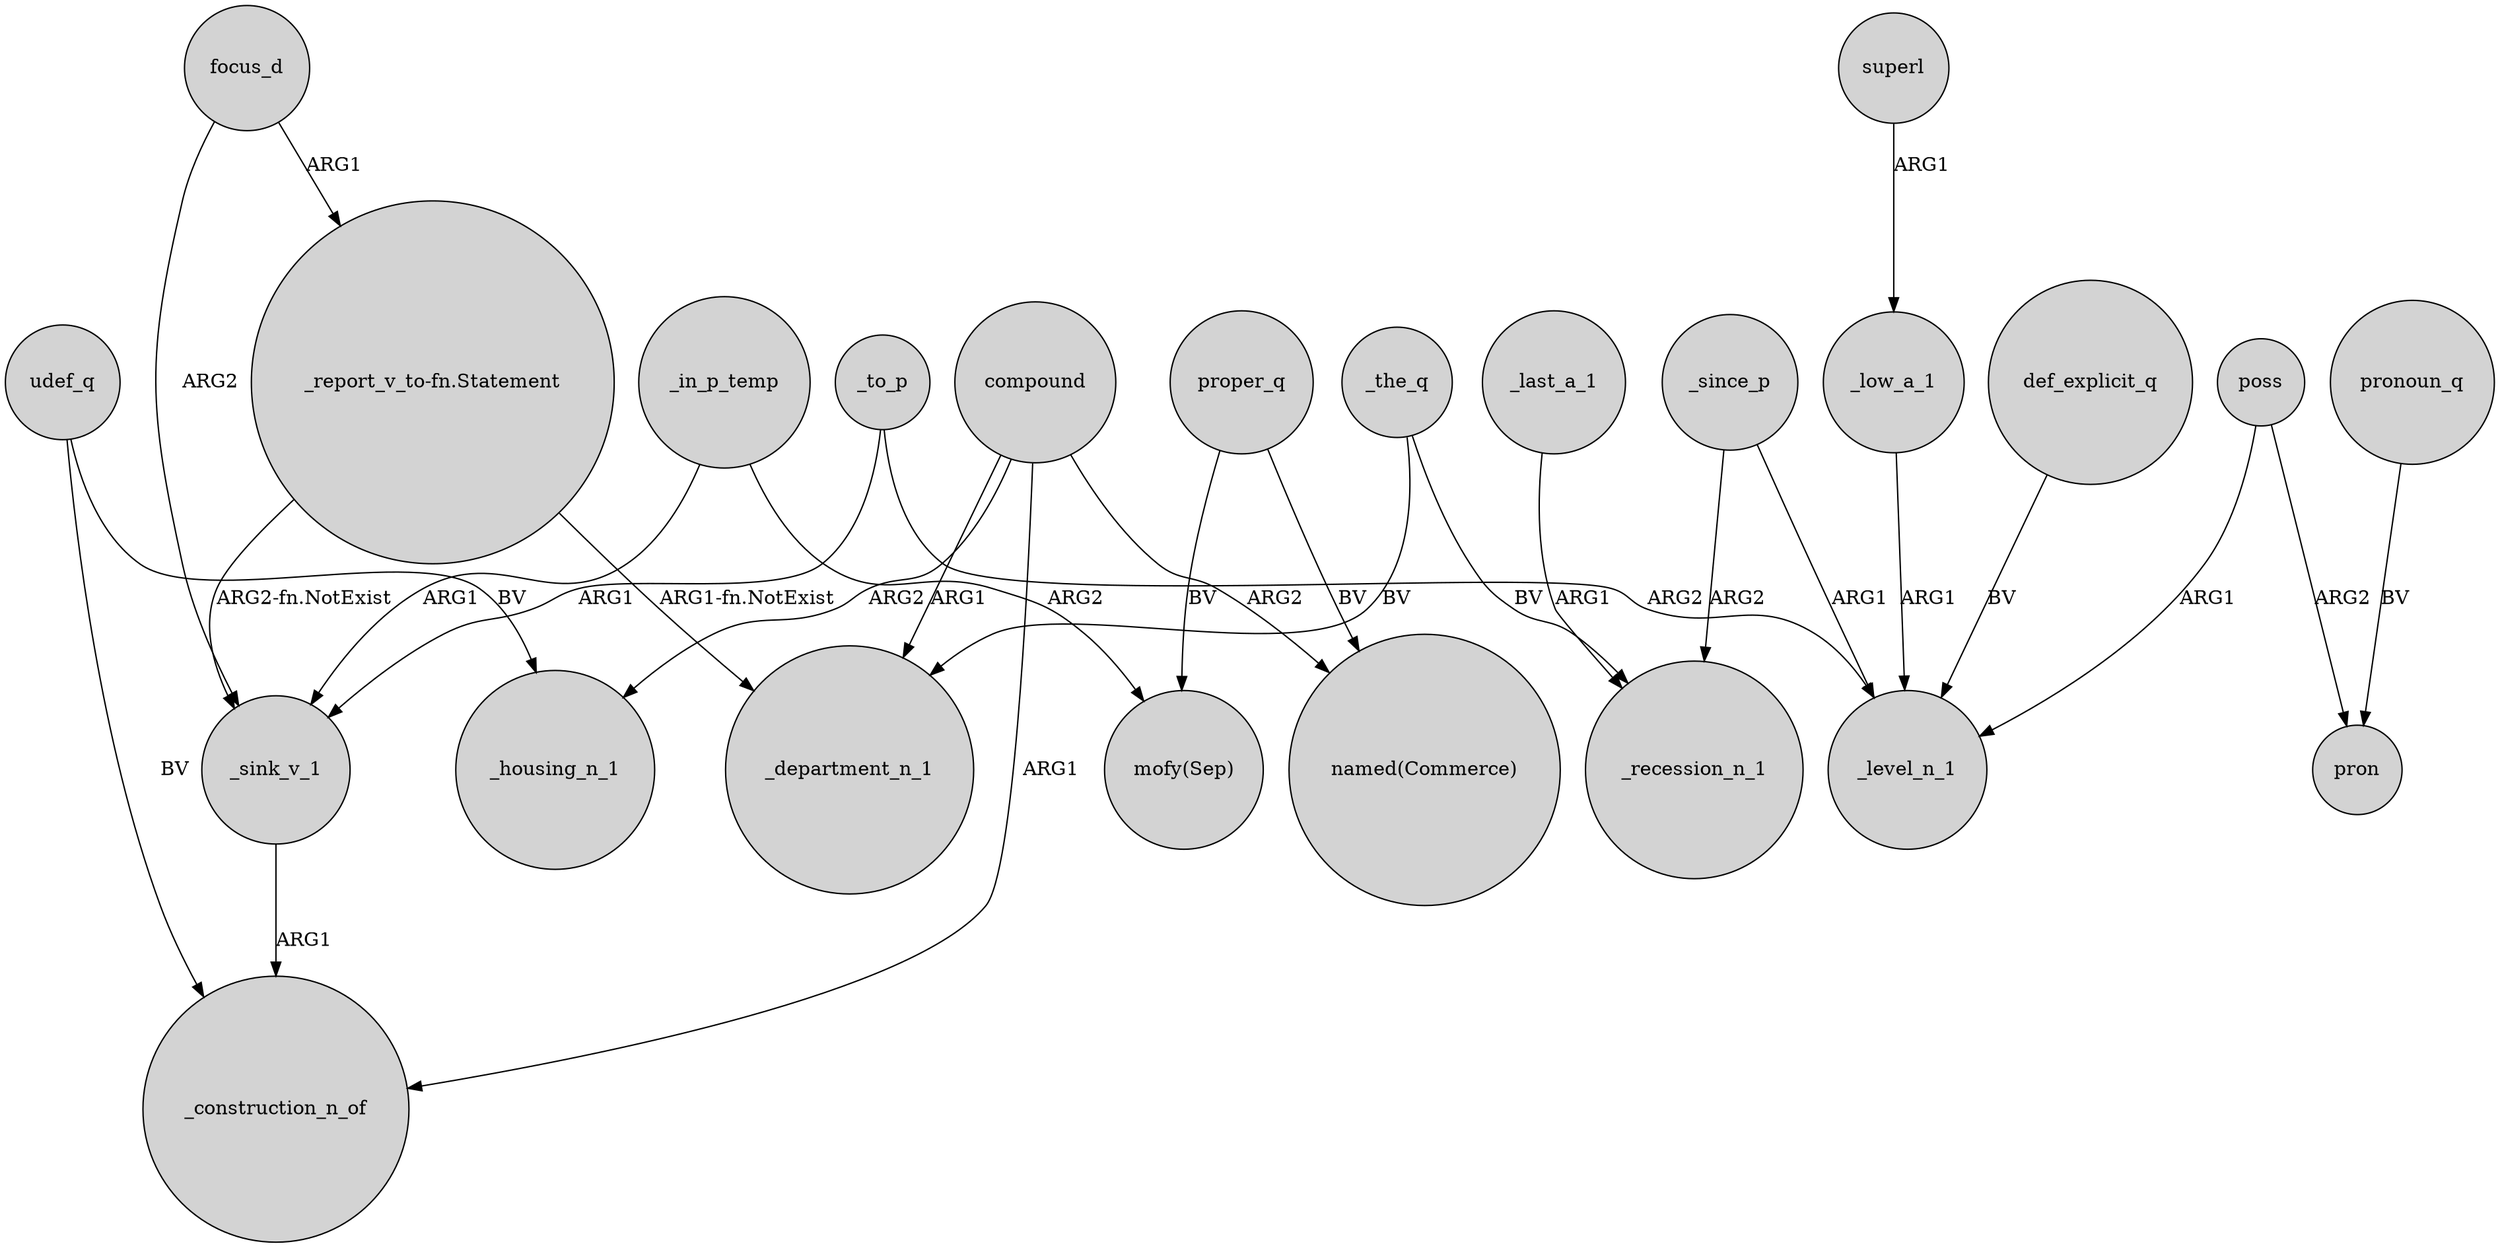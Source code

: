 digraph {
	node [shape=circle style=filled]
	focus_d -> "_report_v_to-fn.Statement" [label=ARG1]
	_sink_v_1 -> _construction_n_of [label=ARG1]
	_in_p_temp -> _sink_v_1 [label=ARG1]
	poss -> pron [label=ARG2]
	poss -> _level_n_1 [label=ARG1]
	udef_q -> _housing_n_1 [label=BV]
	_since_p -> _recession_n_1 [label=ARG2]
	_last_a_1 -> _recession_n_1 [label=ARG1]
	compound -> _department_n_1 [label=ARG1]
	proper_q -> "mofy(Sep)" [label=BV]
	_the_q -> _department_n_1 [label=BV]
	_the_q -> _recession_n_1 [label=BV]
	pronoun_q -> pron [label=BV]
	superl -> _low_a_1 [label=ARG1]
	"_report_v_to-fn.Statement" -> _sink_v_1 [label="ARG2-fn.NotExist"]
	_low_a_1 -> _level_n_1 [label=ARG1]
	"_report_v_to-fn.Statement" -> _department_n_1 [label="ARG1-fn.NotExist"]
	_to_p -> _sink_v_1 [label=ARG1]
	compound -> _construction_n_of [label=ARG1]
	proper_q -> "named(Commerce)" [label=BV]
	compound -> _housing_n_1 [label=ARG2]
	def_explicit_q -> _level_n_1 [label=BV]
	_since_p -> _level_n_1 [label=ARG1]
	udef_q -> _construction_n_of [label=BV]
	_in_p_temp -> "mofy(Sep)" [label=ARG2]
	_to_p -> _level_n_1 [label=ARG2]
	focus_d -> _sink_v_1 [label=ARG2]
	compound -> "named(Commerce)" [label=ARG2]
}

